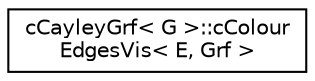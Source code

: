 digraph G
{
  edge [fontname="Helvetica",fontsize="10",labelfontname="Helvetica",labelfontsize="10"];
  node [fontname="Helvetica",fontsize="10",shape=record];
  rankdir="LR";
  Node1 [label="cCayleyGrf\< G \>::cColour\lEdgesVis\< E, Grf \>",height=0.2,width=0.4,color="black", fillcolor="white", style="filled",URL="$classcCayleyGrf_1_1cColourEdgesVis.html"];
}
